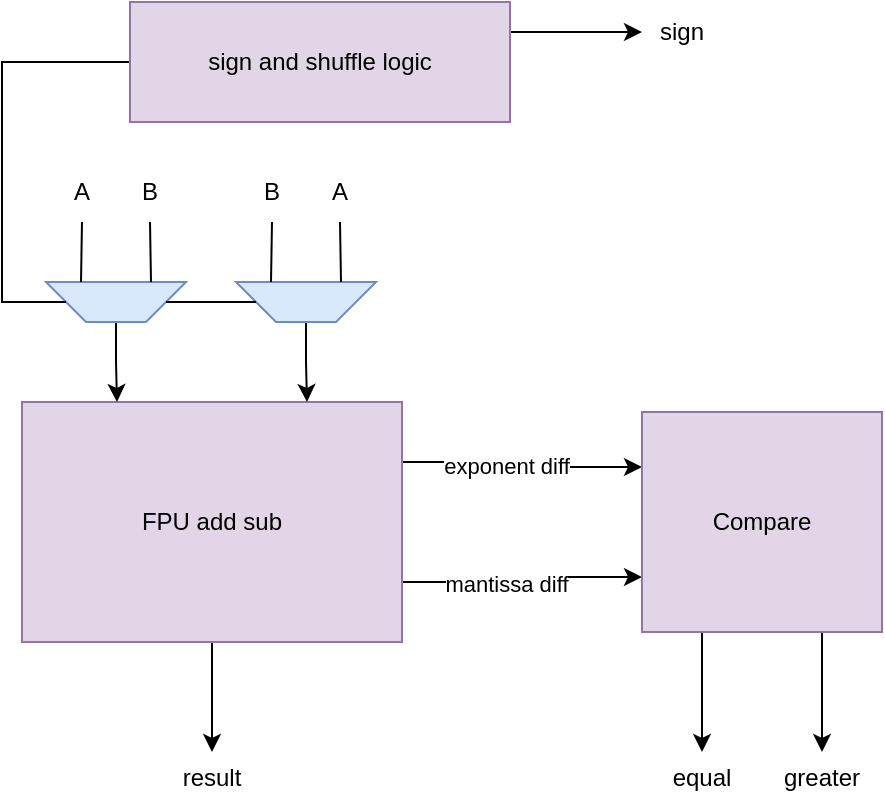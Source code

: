 <mxfile version="24.5.3" type="device">
  <diagram name="Page-1" id="EPFrAjAk2CS2TEymbjMJ">
    <mxGraphModel dx="1050" dy="621" grid="1" gridSize="10" guides="1" tooltips="1" connect="1" arrows="1" fold="1" page="1" pageScale="1" pageWidth="900" pageHeight="1600" math="0" shadow="0">
      <root>
        <mxCell id="0" />
        <mxCell id="1" parent="0" />
        <mxCell id="7dJJXMs8cyY0ttT-RKsi-23" style="edgeStyle=orthogonalEdgeStyle;rounded=0;orthogonalLoop=1;jettySize=auto;html=1;exitX=1;exitY=0.25;exitDx=0;exitDy=0;entryX=0;entryY=0.25;entryDx=0;entryDy=0;" parent="1" source="7dJJXMs8cyY0ttT-RKsi-2" target="7dJJXMs8cyY0ttT-RKsi-4" edge="1">
          <mxGeometry relative="1" as="geometry" />
        </mxCell>
        <mxCell id="7dJJXMs8cyY0ttT-RKsi-24" value="exponent diff" style="edgeLabel;html=1;align=center;verticalAlign=middle;resizable=0;points=[];" parent="7dJJXMs8cyY0ttT-RKsi-23" vertex="1" connectable="0">
          <mxGeometry x="-0.154" y="-2" relative="1" as="geometry">
            <mxPoint as="offset" />
          </mxGeometry>
        </mxCell>
        <mxCell id="7dJJXMs8cyY0ttT-RKsi-25" style="edgeStyle=orthogonalEdgeStyle;rounded=0;orthogonalLoop=1;jettySize=auto;html=1;exitX=1;exitY=0.75;exitDx=0;exitDy=0;entryX=0;entryY=0.75;entryDx=0;entryDy=0;" parent="1" source="7dJJXMs8cyY0ttT-RKsi-2" target="7dJJXMs8cyY0ttT-RKsi-4" edge="1">
          <mxGeometry relative="1" as="geometry" />
        </mxCell>
        <mxCell id="7dJJXMs8cyY0ttT-RKsi-26" value="mantissa diff" style="edgeLabel;html=1;align=center;verticalAlign=middle;resizable=0;points=[];" parent="7dJJXMs8cyY0ttT-RKsi-25" vertex="1" connectable="0">
          <mxGeometry x="-0.16" y="-1" relative="1" as="geometry">
            <mxPoint as="offset" />
          </mxGeometry>
        </mxCell>
        <mxCell id="7dJJXMs8cyY0ttT-RKsi-41" style="edgeStyle=orthogonalEdgeStyle;rounded=0;orthogonalLoop=1;jettySize=auto;html=1;entryX=0.5;entryY=0;entryDx=0;entryDy=0;" parent="1" source="7dJJXMs8cyY0ttT-RKsi-2" target="7dJJXMs8cyY0ttT-RKsi-42" edge="1">
          <mxGeometry relative="1" as="geometry">
            <mxPoint x="315" y="490" as="targetPoint" />
          </mxGeometry>
        </mxCell>
        <mxCell id="7dJJXMs8cyY0ttT-RKsi-2" value="FPU add sub" style="rounded=0;whiteSpace=wrap;html=1;fillColor=#e1d5e7;strokeColor=#9673a6;" parent="1" vertex="1">
          <mxGeometry x="220" y="320" width="190" height="120" as="geometry" />
        </mxCell>
        <mxCell id="7dJJXMs8cyY0ttT-RKsi-35" style="edgeStyle=orthogonalEdgeStyle;rounded=0;orthogonalLoop=1;jettySize=auto;html=1;exitX=0.25;exitY=1;exitDx=0;exitDy=0;entryX=0.5;entryY=0;entryDx=0;entryDy=0;" parent="1" source="7dJJXMs8cyY0ttT-RKsi-4" target="7dJJXMs8cyY0ttT-RKsi-37" edge="1">
          <mxGeometry relative="1" as="geometry">
            <mxPoint x="560.345" y="500" as="targetPoint" />
          </mxGeometry>
        </mxCell>
        <mxCell id="7dJJXMs8cyY0ttT-RKsi-36" style="edgeStyle=orthogonalEdgeStyle;rounded=0;orthogonalLoop=1;jettySize=auto;html=1;exitX=0.75;exitY=1;exitDx=0;exitDy=0;entryX=0.5;entryY=0;entryDx=0;entryDy=0;" parent="1" source="7dJJXMs8cyY0ttT-RKsi-4" target="7dJJXMs8cyY0ttT-RKsi-38" edge="1">
          <mxGeometry relative="1" as="geometry">
            <mxPoint x="620.345" y="500" as="targetPoint" />
          </mxGeometry>
        </mxCell>
        <mxCell id="7dJJXMs8cyY0ttT-RKsi-4" value="Compare" style="rounded=0;whiteSpace=wrap;html=1;fillColor=#e1d5e7;strokeColor=#9673a6;" parent="1" vertex="1">
          <mxGeometry x="530" y="325" width="120" height="110" as="geometry" />
        </mxCell>
        <mxCell id="7dJJXMs8cyY0ttT-RKsi-9" style="edgeStyle=orthogonalEdgeStyle;rounded=0;orthogonalLoop=1;jettySize=auto;html=1;entryX=0.25;entryY=0;entryDx=0;entryDy=0;" parent="1" source="7dJJXMs8cyY0ttT-RKsi-5" target="7dJJXMs8cyY0ttT-RKsi-2" edge="1">
          <mxGeometry relative="1" as="geometry" />
        </mxCell>
        <mxCell id="7dJJXMs8cyY0ttT-RKsi-5" value="" style="shape=trapezoid;perimeter=trapezoidPerimeter;whiteSpace=wrap;html=1;fixedSize=1;rotation=-180;fillColor=#dae8fc;strokeColor=#6c8ebf;" parent="1" vertex="1">
          <mxGeometry x="232" y="260" width="70" height="20" as="geometry" />
        </mxCell>
        <mxCell id="7dJJXMs8cyY0ttT-RKsi-11" value="A" style="text;html=1;align=center;verticalAlign=middle;whiteSpace=wrap;rounded=0;" parent="1" vertex="1">
          <mxGeometry x="240" y="200" width="20" height="30" as="geometry" />
        </mxCell>
        <mxCell id="7dJJXMs8cyY0ttT-RKsi-12" value="B" style="text;html=1;align=center;verticalAlign=middle;whiteSpace=wrap;rounded=0;" parent="1" vertex="1">
          <mxGeometry x="274" y="200" width="20" height="30" as="geometry" />
        </mxCell>
        <mxCell id="7dJJXMs8cyY0ttT-RKsi-15" value="" style="endArrow=none;html=1;rounded=0;entryX=0.75;entryY=1;entryDx=0;entryDy=0;exitX=0.5;exitY=1;exitDx=0;exitDy=0;" parent="1" source="7dJJXMs8cyY0ttT-RKsi-11" target="7dJJXMs8cyY0ttT-RKsi-5" edge="1">
          <mxGeometry width="50" height="50" relative="1" as="geometry">
            <mxPoint x="340" y="380" as="sourcePoint" />
            <mxPoint x="390" y="330" as="targetPoint" />
          </mxGeometry>
        </mxCell>
        <mxCell id="7dJJXMs8cyY0ttT-RKsi-16" value="" style="endArrow=none;html=1;rounded=0;exitX=0.25;exitY=1;exitDx=0;exitDy=0;entryX=0.5;entryY=1;entryDx=0;entryDy=0;" parent="1" source="7dJJXMs8cyY0ttT-RKsi-5" target="7dJJXMs8cyY0ttT-RKsi-12" edge="1">
          <mxGeometry width="50" height="50" relative="1" as="geometry">
            <mxPoint x="340" y="380" as="sourcePoint" />
            <mxPoint x="390" y="330" as="targetPoint" />
          </mxGeometry>
        </mxCell>
        <mxCell id="7dJJXMs8cyY0ttT-RKsi-22" style="edgeStyle=orthogonalEdgeStyle;rounded=0;orthogonalLoop=1;jettySize=auto;html=1;entryX=0.75;entryY=0;entryDx=0;entryDy=0;" parent="1" source="7dJJXMs8cyY0ttT-RKsi-17" target="7dJJXMs8cyY0ttT-RKsi-2" edge="1">
          <mxGeometry relative="1" as="geometry" />
        </mxCell>
        <mxCell id="7dJJXMs8cyY0ttT-RKsi-17" value="" style="shape=trapezoid;perimeter=trapezoidPerimeter;whiteSpace=wrap;html=1;fixedSize=1;rotation=-180;fillColor=#dae8fc;strokeColor=#6c8ebf;" parent="1" vertex="1">
          <mxGeometry x="327" y="260" width="70" height="20" as="geometry" />
        </mxCell>
        <mxCell id="7dJJXMs8cyY0ttT-RKsi-18" value="B" style="text;html=1;align=center;verticalAlign=middle;whiteSpace=wrap;rounded=0;" parent="1" vertex="1">
          <mxGeometry x="335" y="200" width="20" height="30" as="geometry" />
        </mxCell>
        <mxCell id="7dJJXMs8cyY0ttT-RKsi-19" value="A" style="text;html=1;align=center;verticalAlign=middle;whiteSpace=wrap;rounded=0;" parent="1" vertex="1">
          <mxGeometry x="369" y="200" width="20" height="30" as="geometry" />
        </mxCell>
        <mxCell id="7dJJXMs8cyY0ttT-RKsi-20" value="" style="endArrow=none;html=1;rounded=0;entryX=0.75;entryY=1;entryDx=0;entryDy=0;exitX=0.5;exitY=1;exitDx=0;exitDy=0;" parent="1" source="7dJJXMs8cyY0ttT-RKsi-18" target="7dJJXMs8cyY0ttT-RKsi-17" edge="1">
          <mxGeometry width="50" height="50" relative="1" as="geometry">
            <mxPoint x="435" y="380" as="sourcePoint" />
            <mxPoint x="485" y="330" as="targetPoint" />
          </mxGeometry>
        </mxCell>
        <mxCell id="7dJJXMs8cyY0ttT-RKsi-21" value="" style="endArrow=none;html=1;rounded=0;exitX=0.25;exitY=1;exitDx=0;exitDy=0;entryX=0.5;entryY=1;entryDx=0;entryDy=0;" parent="1" source="7dJJXMs8cyY0ttT-RKsi-17" target="7dJJXMs8cyY0ttT-RKsi-19" edge="1">
          <mxGeometry width="50" height="50" relative="1" as="geometry">
            <mxPoint x="435" y="380" as="sourcePoint" />
            <mxPoint x="485" y="330" as="targetPoint" />
          </mxGeometry>
        </mxCell>
        <mxCell id="7dJJXMs8cyY0ttT-RKsi-27" value="" style="endArrow=none;html=1;rounded=0;entryX=1;entryY=0.5;entryDx=0;entryDy=0;exitX=0;exitY=0.5;exitDx=0;exitDy=0;" parent="1" source="7dJJXMs8cyY0ttT-RKsi-5" target="7dJJXMs8cyY0ttT-RKsi-17" edge="1">
          <mxGeometry width="50" height="50" relative="1" as="geometry">
            <mxPoint x="440" y="350" as="sourcePoint" />
            <mxPoint x="490" y="300" as="targetPoint" />
          </mxGeometry>
        </mxCell>
        <mxCell id="7dJJXMs8cyY0ttT-RKsi-28" value="" style="endArrow=none;html=1;rounded=0;entryX=1;entryY=0.5;entryDx=0;entryDy=0;exitX=0;exitY=0.5;exitDx=0;exitDy=0;" parent="1" source="7dJJXMs8cyY0ttT-RKsi-30" target="7dJJXMs8cyY0ttT-RKsi-5" edge="1">
          <mxGeometry width="50" height="50" relative="1" as="geometry">
            <mxPoint x="180" y="270" as="sourcePoint" />
            <mxPoint x="490" y="300" as="targetPoint" />
            <Array as="points">
              <mxPoint x="210" y="150" />
              <mxPoint x="210" y="270" />
            </Array>
          </mxGeometry>
        </mxCell>
        <mxCell id="7dJJXMs8cyY0ttT-RKsi-43" style="edgeStyle=orthogonalEdgeStyle;rounded=0;orthogonalLoop=1;jettySize=auto;html=1;exitX=1;exitY=0.25;exitDx=0;exitDy=0;entryX=0;entryY=0.5;entryDx=0;entryDy=0;" parent="1" source="7dJJXMs8cyY0ttT-RKsi-30" target="7dJJXMs8cyY0ttT-RKsi-40" edge="1">
          <mxGeometry relative="1" as="geometry" />
        </mxCell>
        <mxCell id="7dJJXMs8cyY0ttT-RKsi-30" value="sign and shuffle logic" style="rounded=0;whiteSpace=wrap;html=1;fillColor=#e1d5e7;strokeColor=#9673a6;" parent="1" vertex="1">
          <mxGeometry x="274" y="120" width="190" height="60" as="geometry" />
        </mxCell>
        <mxCell id="7dJJXMs8cyY0ttT-RKsi-37" value="equal" style="text;html=1;align=center;verticalAlign=middle;whiteSpace=wrap;rounded=0;" parent="1" vertex="1">
          <mxGeometry x="542" y="495" width="36" height="25" as="geometry" />
        </mxCell>
        <mxCell id="7dJJXMs8cyY0ttT-RKsi-38" value="greater" style="text;html=1;align=center;verticalAlign=middle;whiteSpace=wrap;rounded=0;" parent="1" vertex="1">
          <mxGeometry x="602" y="495" width="36" height="25" as="geometry" />
        </mxCell>
        <mxCell id="7dJJXMs8cyY0ttT-RKsi-40" value="sign" style="text;html=1;align=center;verticalAlign=middle;whiteSpace=wrap;rounded=0;" parent="1" vertex="1">
          <mxGeometry x="530" y="120" width="40" height="30" as="geometry" />
        </mxCell>
        <mxCell id="7dJJXMs8cyY0ttT-RKsi-42" value="result" style="text;html=1;align=center;verticalAlign=middle;whiteSpace=wrap;rounded=0;" parent="1" vertex="1">
          <mxGeometry x="297" y="495" width="36" height="25" as="geometry" />
        </mxCell>
      </root>
    </mxGraphModel>
  </diagram>
</mxfile>
